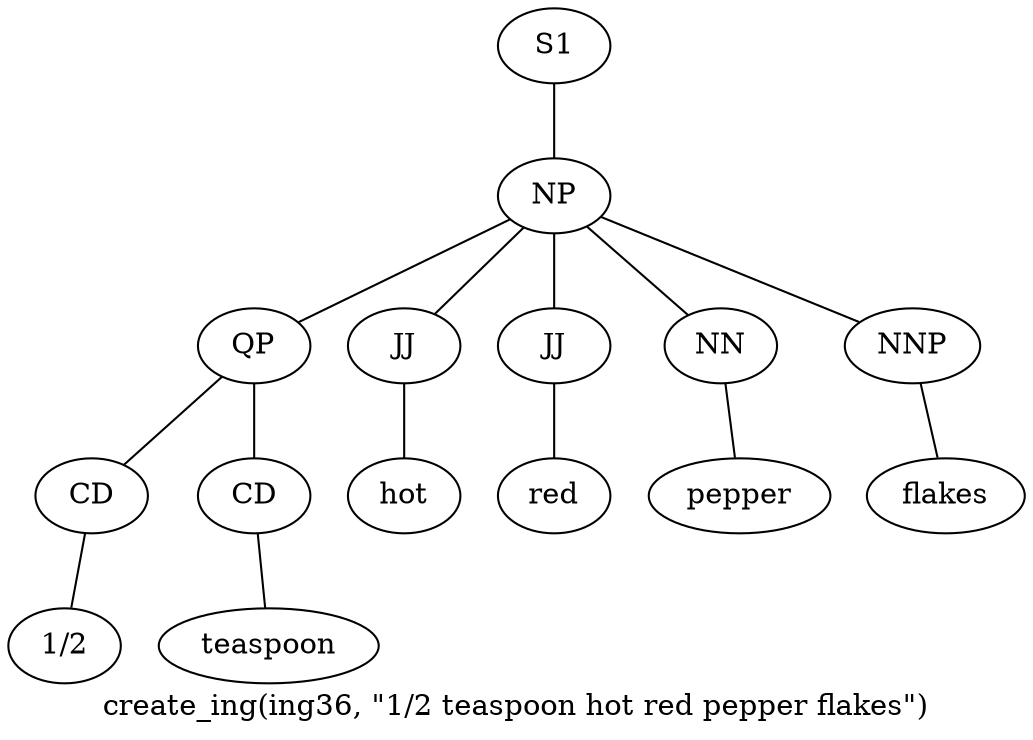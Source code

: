 graph SyntaxGraph {
	label = "create_ing(ing36, \"1/2 teaspoon hot red pepper flakes\")";
	Node0 [label="S1"];
	Node1 [label="NP"];
	Node2 [label="QP"];
	Node3 [label="CD"];
	Node4 [label="1/2"];
	Node5 [label="CD"];
	Node6 [label="teaspoon"];
	Node7 [label="JJ"];
	Node8 [label="hot"];
	Node9 [label="JJ"];
	Node10 [label="red"];
	Node11 [label="NN"];
	Node12 [label="pepper"];
	Node13 [label="NNP"];
	Node14 [label="flakes"];

	Node0 -- Node1;
	Node1 -- Node2;
	Node1 -- Node7;
	Node1 -- Node9;
	Node1 -- Node11;
	Node1 -- Node13;
	Node2 -- Node3;
	Node2 -- Node5;
	Node3 -- Node4;
	Node5 -- Node6;
	Node7 -- Node8;
	Node9 -- Node10;
	Node11 -- Node12;
	Node13 -- Node14;
}